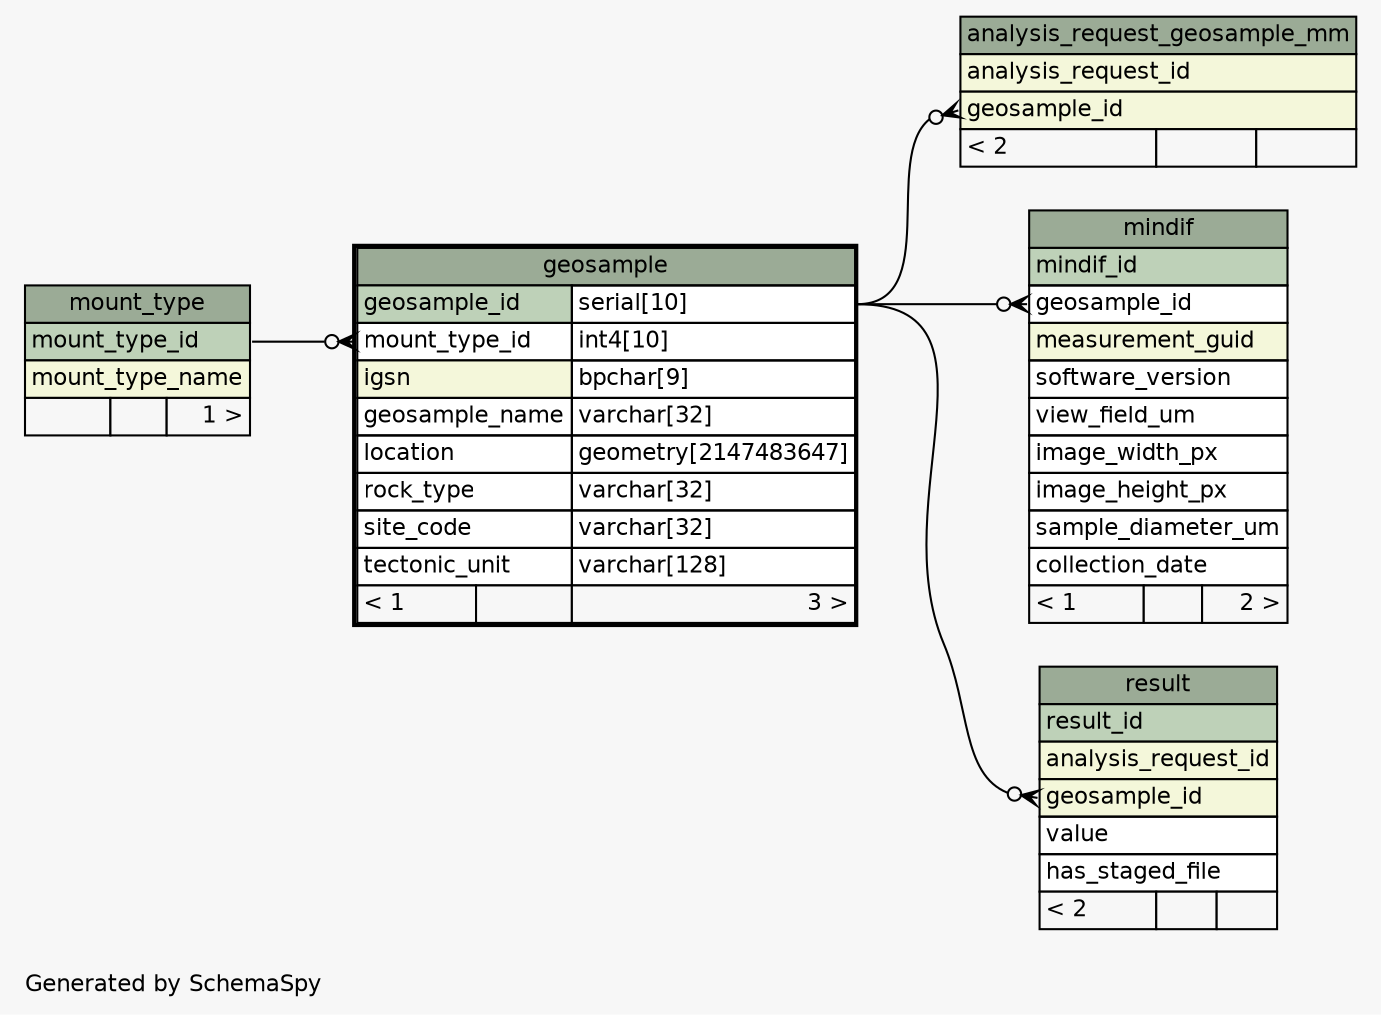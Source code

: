 // dot 2.38.0 on Linux 3.16.0-4-amd64
// SchemaSpy rev 590
digraph "oneDegreeRelationshipsDiagram" {
  graph [
    rankdir="RL"
    bgcolor="#f7f7f7"
    label="\nGenerated by SchemaSpy"
    labeljust="l"
    nodesep="0.18"
    ranksep="0.46"
    fontname="Helvetica"
    fontsize="11"
  ];
  node [
    fontname="Helvetica"
    fontsize="11"
    shape="plaintext"
  ];
  edge [
    arrowsize="0.8"
  ];
  "analysis_request_geosample_mm":"geosample_id":w -> "geosample":"geosample_id.type":e [arrowhead=none dir=back arrowtail=crowodot];
  "geosample":"mount_type_id":w -> "mount_type":"mount_type_id":e [arrowhead=none dir=back arrowtail=crowodot];
  "mindif":"geosample_id":w -> "geosample":"geosample_id.type":e [arrowhead=none dir=back arrowtail=crowodot];
  "result":"geosample_id":w -> "geosample":"geosample_id.type":e [arrowhead=none dir=back arrowtail=crowodot];
  "analysis_request_geosample_mm" [
    label=<
    <TABLE BORDER="0" CELLBORDER="1" CELLSPACING="0" BGCOLOR="#ffffff">
      <TR><TD COLSPAN="3" BGCOLOR="#9bab96" ALIGN="CENTER">analysis_request_geosample_mm</TD></TR>
      <TR><TD PORT="analysis_request_id" COLSPAN="3" BGCOLOR="#f4f7da" ALIGN="LEFT">analysis_request_id</TD></TR>
      <TR><TD PORT="geosample_id" COLSPAN="3" BGCOLOR="#f4f7da" ALIGN="LEFT">geosample_id</TD></TR>
      <TR><TD ALIGN="LEFT" BGCOLOR="#f7f7f7">&lt; 2</TD><TD ALIGN="RIGHT" BGCOLOR="#f7f7f7">  </TD><TD ALIGN="RIGHT" BGCOLOR="#f7f7f7">  </TD></TR>
    </TABLE>>
    URL="analysis_request_geosample_mm.html"
    tooltip="analysis_request_geosample_mm"
  ];
  "geosample" [
    label=<
    <TABLE BORDER="2" CELLBORDER="1" CELLSPACING="0" BGCOLOR="#ffffff">
      <TR><TD COLSPAN="3" BGCOLOR="#9bab96" ALIGN="CENTER">geosample</TD></TR>
      <TR><TD PORT="geosample_id" COLSPAN="2" BGCOLOR="#bed1b8" ALIGN="LEFT">geosample_id</TD><TD PORT="geosample_id.type" ALIGN="LEFT">serial[10]</TD></TR>
      <TR><TD PORT="mount_type_id" COLSPAN="2" ALIGN="LEFT">mount_type_id</TD><TD PORT="mount_type_id.type" ALIGN="LEFT">int4[10]</TD></TR>
      <TR><TD PORT="igsn" COLSPAN="2" BGCOLOR="#f4f7da" ALIGN="LEFT">igsn</TD><TD PORT="igsn.type" ALIGN="LEFT">bpchar[9]</TD></TR>
      <TR><TD PORT="geosample_name" COLSPAN="2" ALIGN="LEFT">geosample_name</TD><TD PORT="geosample_name.type" ALIGN="LEFT">varchar[32]</TD></TR>
      <TR><TD PORT="location" COLSPAN="2" ALIGN="LEFT">location</TD><TD PORT="location.type" ALIGN="LEFT">geometry[2147483647]</TD></TR>
      <TR><TD PORT="rock_type" COLSPAN="2" ALIGN="LEFT">rock_type</TD><TD PORT="rock_type.type" ALIGN="LEFT">varchar[32]</TD></TR>
      <TR><TD PORT="site_code" COLSPAN="2" ALIGN="LEFT">site_code</TD><TD PORT="site_code.type" ALIGN="LEFT">varchar[32]</TD></TR>
      <TR><TD PORT="tectonic_unit" COLSPAN="2" ALIGN="LEFT">tectonic_unit</TD><TD PORT="tectonic_unit.type" ALIGN="LEFT">varchar[128]</TD></TR>
      <TR><TD ALIGN="LEFT" BGCOLOR="#f7f7f7">&lt; 1</TD><TD ALIGN="RIGHT" BGCOLOR="#f7f7f7">  </TD><TD ALIGN="RIGHT" BGCOLOR="#f7f7f7">3 &gt;</TD></TR>
    </TABLE>>
    URL="geosample.html"
    tooltip="geosample"
  ];
  "mindif" [
    label=<
    <TABLE BORDER="0" CELLBORDER="1" CELLSPACING="0" BGCOLOR="#ffffff">
      <TR><TD COLSPAN="3" BGCOLOR="#9bab96" ALIGN="CENTER">mindif</TD></TR>
      <TR><TD PORT="mindif_id" COLSPAN="3" BGCOLOR="#bed1b8" ALIGN="LEFT">mindif_id</TD></TR>
      <TR><TD PORT="geosample_id" COLSPAN="3" ALIGN="LEFT">geosample_id</TD></TR>
      <TR><TD PORT="measurement_guid" COLSPAN="3" BGCOLOR="#f4f7da" ALIGN="LEFT">measurement_guid</TD></TR>
      <TR><TD PORT="software_version" COLSPAN="3" ALIGN="LEFT">software_version</TD></TR>
      <TR><TD PORT="view_field_um" COLSPAN="3" ALIGN="LEFT">view_field_um</TD></TR>
      <TR><TD PORT="image_width_px" COLSPAN="3" ALIGN="LEFT">image_width_px</TD></TR>
      <TR><TD PORT="image_height_px" COLSPAN="3" ALIGN="LEFT">image_height_px</TD></TR>
      <TR><TD PORT="sample_diameter_um" COLSPAN="3" ALIGN="LEFT">sample_diameter_um</TD></TR>
      <TR><TD PORT="collection_date" COLSPAN="3" ALIGN="LEFT">collection_date</TD></TR>
      <TR><TD ALIGN="LEFT" BGCOLOR="#f7f7f7">&lt; 1</TD><TD ALIGN="RIGHT" BGCOLOR="#f7f7f7">  </TD><TD ALIGN="RIGHT" BGCOLOR="#f7f7f7">2 &gt;</TD></TR>
    </TABLE>>
    URL="mindif.html"
    tooltip="mindif"
  ];
  "mount_type" [
    label=<
    <TABLE BORDER="0" CELLBORDER="1" CELLSPACING="0" BGCOLOR="#ffffff">
      <TR><TD COLSPAN="3" BGCOLOR="#9bab96" ALIGN="CENTER">mount_type</TD></TR>
      <TR><TD PORT="mount_type_id" COLSPAN="3" BGCOLOR="#bed1b8" ALIGN="LEFT">mount_type_id</TD></TR>
      <TR><TD PORT="mount_type_name" COLSPAN="3" BGCOLOR="#f4f7da" ALIGN="LEFT">mount_type_name</TD></TR>
      <TR><TD ALIGN="LEFT" BGCOLOR="#f7f7f7">  </TD><TD ALIGN="RIGHT" BGCOLOR="#f7f7f7">  </TD><TD ALIGN="RIGHT" BGCOLOR="#f7f7f7">1 &gt;</TD></TR>
    </TABLE>>
    URL="mount_type.html"
    tooltip="mount_type"
  ];
  "result" [
    label=<
    <TABLE BORDER="0" CELLBORDER="1" CELLSPACING="0" BGCOLOR="#ffffff">
      <TR><TD COLSPAN="3" BGCOLOR="#9bab96" ALIGN="CENTER">result</TD></TR>
      <TR><TD PORT="result_id" COLSPAN="3" BGCOLOR="#bed1b8" ALIGN="LEFT">result_id</TD></TR>
      <TR><TD PORT="analysis_request_id" COLSPAN="3" BGCOLOR="#f4f7da" ALIGN="LEFT">analysis_request_id</TD></TR>
      <TR><TD PORT="geosample_id" COLSPAN="3" BGCOLOR="#f4f7da" ALIGN="LEFT">geosample_id</TD></TR>
      <TR><TD PORT="value" COLSPAN="3" ALIGN="LEFT">value</TD></TR>
      <TR><TD PORT="has_staged_file" COLSPAN="3" ALIGN="LEFT">has_staged_file</TD></TR>
      <TR><TD ALIGN="LEFT" BGCOLOR="#f7f7f7">&lt; 2</TD><TD ALIGN="RIGHT" BGCOLOR="#f7f7f7">  </TD><TD ALIGN="RIGHT" BGCOLOR="#f7f7f7">  </TD></TR>
    </TABLE>>
    URL="result.html"
    tooltip="result"
  ];
}
